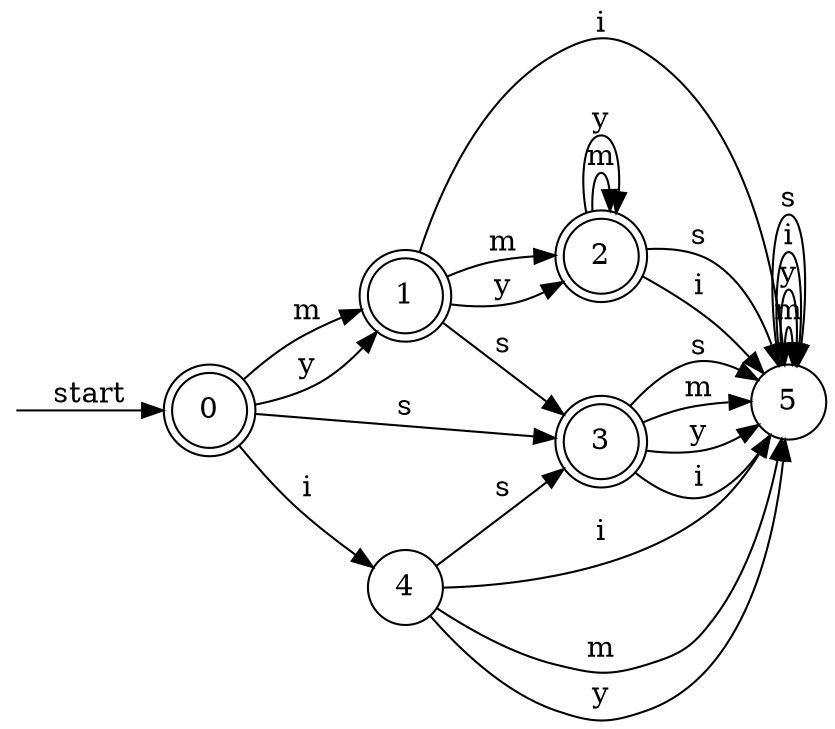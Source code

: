 digraph dfa {
    rankdir = LR;
    node [shape = doublecircle];    __start [style = invis, shape = point];
    __start -> "0" [ label = "start" ];
    node [shape = doublecircle]; "0" "1" "2" "3"
    node [shape = circle];
    "0" -> "1" [ label = "m" ];
    "0" -> "1" [ label = "y" ];
    "0" -> "4" [ label = "i" ];
    "0" -> "3" [ label = "s" ];
    "1" -> "2" [ label = "m" ];
    "1" -> "2" [ label = "y" ];
    "1" -> "5" [ label = "i" ];
    "1" -> "3" [ label = "s" ];
    "2" -> "2" [ label = "m" ];
    "2" -> "2" [ label = "y" ];
    "2" -> "5" [ label = "i" ];
    "2" -> "5" [ label = "s" ];
    "4" -> "5" [ label = "m" ];
    "4" -> "5" [ label = "y" ];
    "4" -> "5" [ label = "i" ];
    "4" -> "3" [ label = "s" ];
    "3" -> "5" [ label = "m" ];
    "3" -> "5" [ label = "y" ];
    "3" -> "5" [ label = "i" ];
    "3" -> "5" [ label = "s" ];
    "5" -> "5" [ label = "m" ];
    "5" -> "5" [ label = "y" ];
    "5" -> "5" [ label = "i" ];
    "5" -> "5" [ label = "s" ];
}

